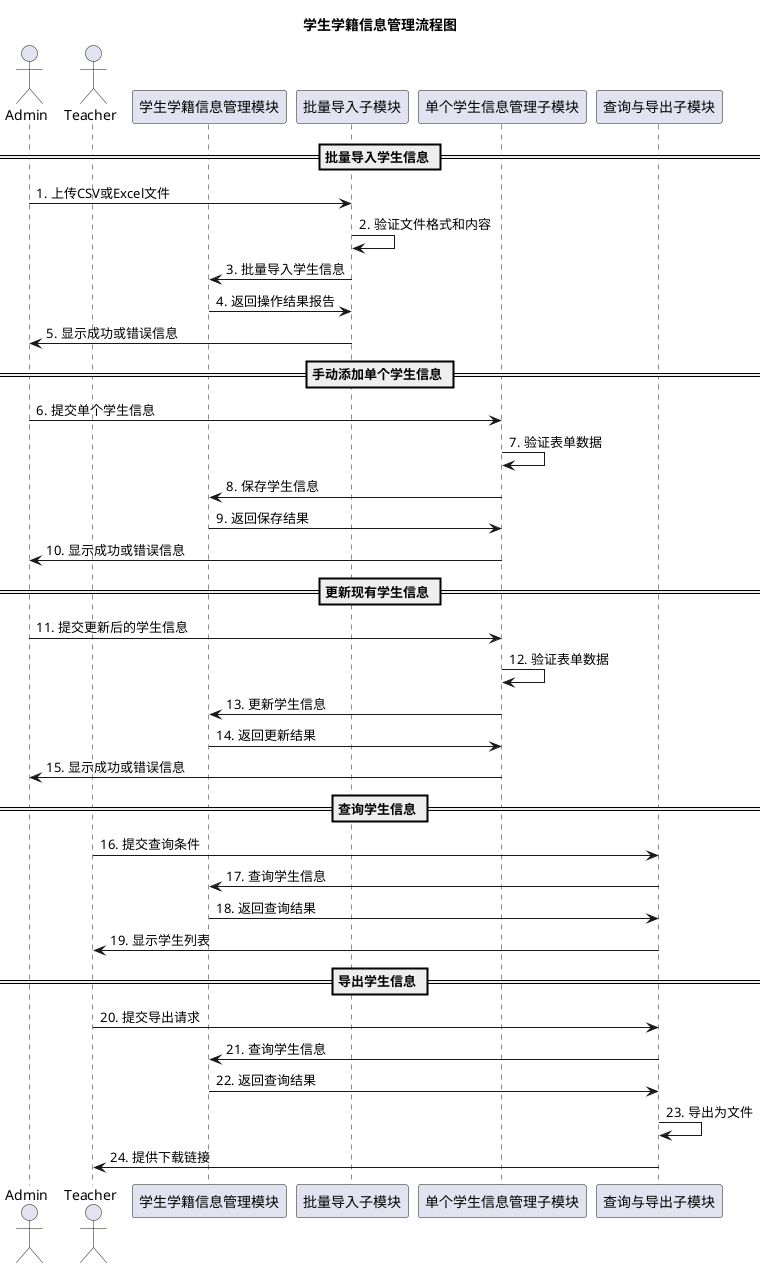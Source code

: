 @startuml 学生学籍信息管理流程图

title 学生学籍信息管理流程图

actor Admin
actor Teacher

participant "学生学籍信息管理模块" as StudentInfoModule
participant "批量导入子模块" as BulkImportModule
participant "单个学生信息管理子模块" as SingleStudentModule
participant "查询与导出子模块" as QueryExportModule

== 批量导入学生信息 ==
Admin -> BulkImportModule: 1. 上传CSV或Excel文件
BulkImportModule -> BulkImportModule: 2. 验证文件格式和内容
BulkImportModule -> StudentInfoModule: 3. 批量导入学生信息
StudentInfoModule -> BulkImportModule: 4. 返回操作结果报告
BulkImportModule -> Admin: 5. 显示成功或错误信息

== 手动添加单个学生信息 ==
Admin -> SingleStudentModule: 6. 提交单个学生信息
SingleStudentModule -> SingleStudentModule: 7. 验证表单数据
SingleStudentModule -> StudentInfoModule: 8. 保存学生信息
StudentInfoModule -> SingleStudentModule: 9. 返回保存结果
SingleStudentModule -> Admin: 10. 显示成功或错误信息

== 更新现有学生信息 ==
Admin -> SingleStudentModule: 11. 提交更新后的学生信息
SingleStudentModule -> SingleStudentModule: 12. 验证表单数据
SingleStudentModule -> StudentInfoModule: 13. 更新学生信息
StudentInfoModule -> SingleStudentModule: 14. 返回更新结果
SingleStudentModule -> Admin: 15. 显示成功或错误信息

== 查询学生信息 ==
Teacher -> QueryExportModule: 16. 提交查询条件
QueryExportModule -> StudentInfoModule: 17. 查询学生信息
StudentInfoModule -> QueryExportModule: 18. 返回查询结果
QueryExportModule -> Teacher: 19. 显示学生列表

== 导出学生信息 ==
Teacher -> QueryExportModule: 20. 提交导出请求
QueryExportModule -> StudentInfoModule: 21. 查询学生信息
StudentInfoModule -> QueryExportModule: 22. 返回查询结果
QueryExportModule -> QueryExportModule: 23. 导出为文件
QueryExportModule -> Teacher: 24. 提供下载链接

@enduml

当然可以。为了更好地展示学生管理系统的流程，我们可以绘制几个关键流程图。这里我将提供两个主要的流程图：一个是学生学籍信息管理的流程图，另一个是学生每日出勤记录管理的流程图。你可以根据需要选择绘制其他模块的流程图。

### 学生学籍信息管理流程图

```plantuml
@startuml
title 学生学籍信息管理流程图

start

:管理员或教师;
:上传学生信息文件 (CSV/Excel);
if (文件格式正确?) then (是)
    :批量导入子模块;
    :解析文件并导入数据;
    if (导入成功?) then (是)
        :返回成功报告;
    else (否)
        :返回错误报告;
    endif
else (否)
    :返回格式错误提示;
endif

stop

:管理员或教师;
:手动添加单个学生信息;
:单个学生信息管理子模块;
:保存学生信息;
if (保存成功?) then (是)
    :返回保存成功消息;
else (否)
    :返回错误提示;
endif

:管理员或教师;
:查询学生信息;
:查询与导出子模块;
:根据条件查询学生信息;
:返回查询结果;

:管理员或教师;
:导出学生信息;
:查询与导出子模块;
:导出学生信息为文件;
:返回导出文件;

stop
@enduml
```

### 学生每日出勤记录管理流程图

```plantuml
@startuml
title 学生每日出勤记录管理流程图

start

:教师或管理员;
:记录学生出勤状态;
:出勤记录登记子模块;
:保存出勤记录;
if (保存成功?) then (是)
    :返回保存成功消息;
else (否)
    :返回错误提示;
endif

:教师或管理员;
:查询出勤记录;
:查询与统计子模块;
:根据条件查询出勤记录;
:返回查询结果;

:教师或管理员;
:导出出勤记录;
:查询与统计子模块;
:导出出勤记录为文件;
:返回导出文件;

:教师或管理员;
:记录异常情况备注;
:异常情况备注子模块;
:保存异常情况备注;
if (保存成功?) then (是)
    :返回保存成功消息;
    :触发通知机制;
else (否)
    :返回错误提示;
endif

stop
@enduml
```
